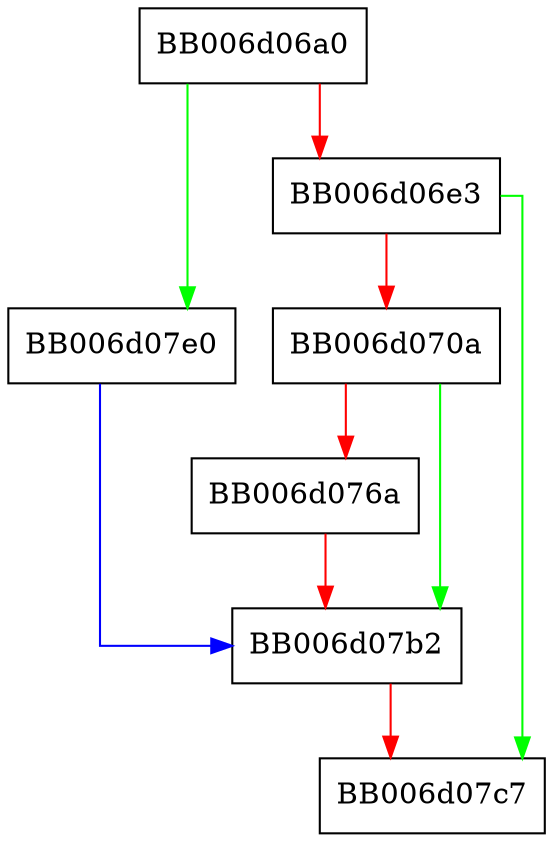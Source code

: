 digraph ossl_ecx_dhkem_derive_private {
  node [shape="box"];
  graph [splines=ortho];
  BB006d06a0 -> BB006d07e0 [color="green"];
  BB006d06a0 -> BB006d06e3 [color="red"];
  BB006d06e3 -> BB006d07c7 [color="green"];
  BB006d06e3 -> BB006d070a [color="red"];
  BB006d070a -> BB006d07b2 [color="green"];
  BB006d070a -> BB006d076a [color="red"];
  BB006d076a -> BB006d07b2 [color="red"];
  BB006d07b2 -> BB006d07c7 [color="red"];
  BB006d07e0 -> BB006d07b2 [color="blue"];
}